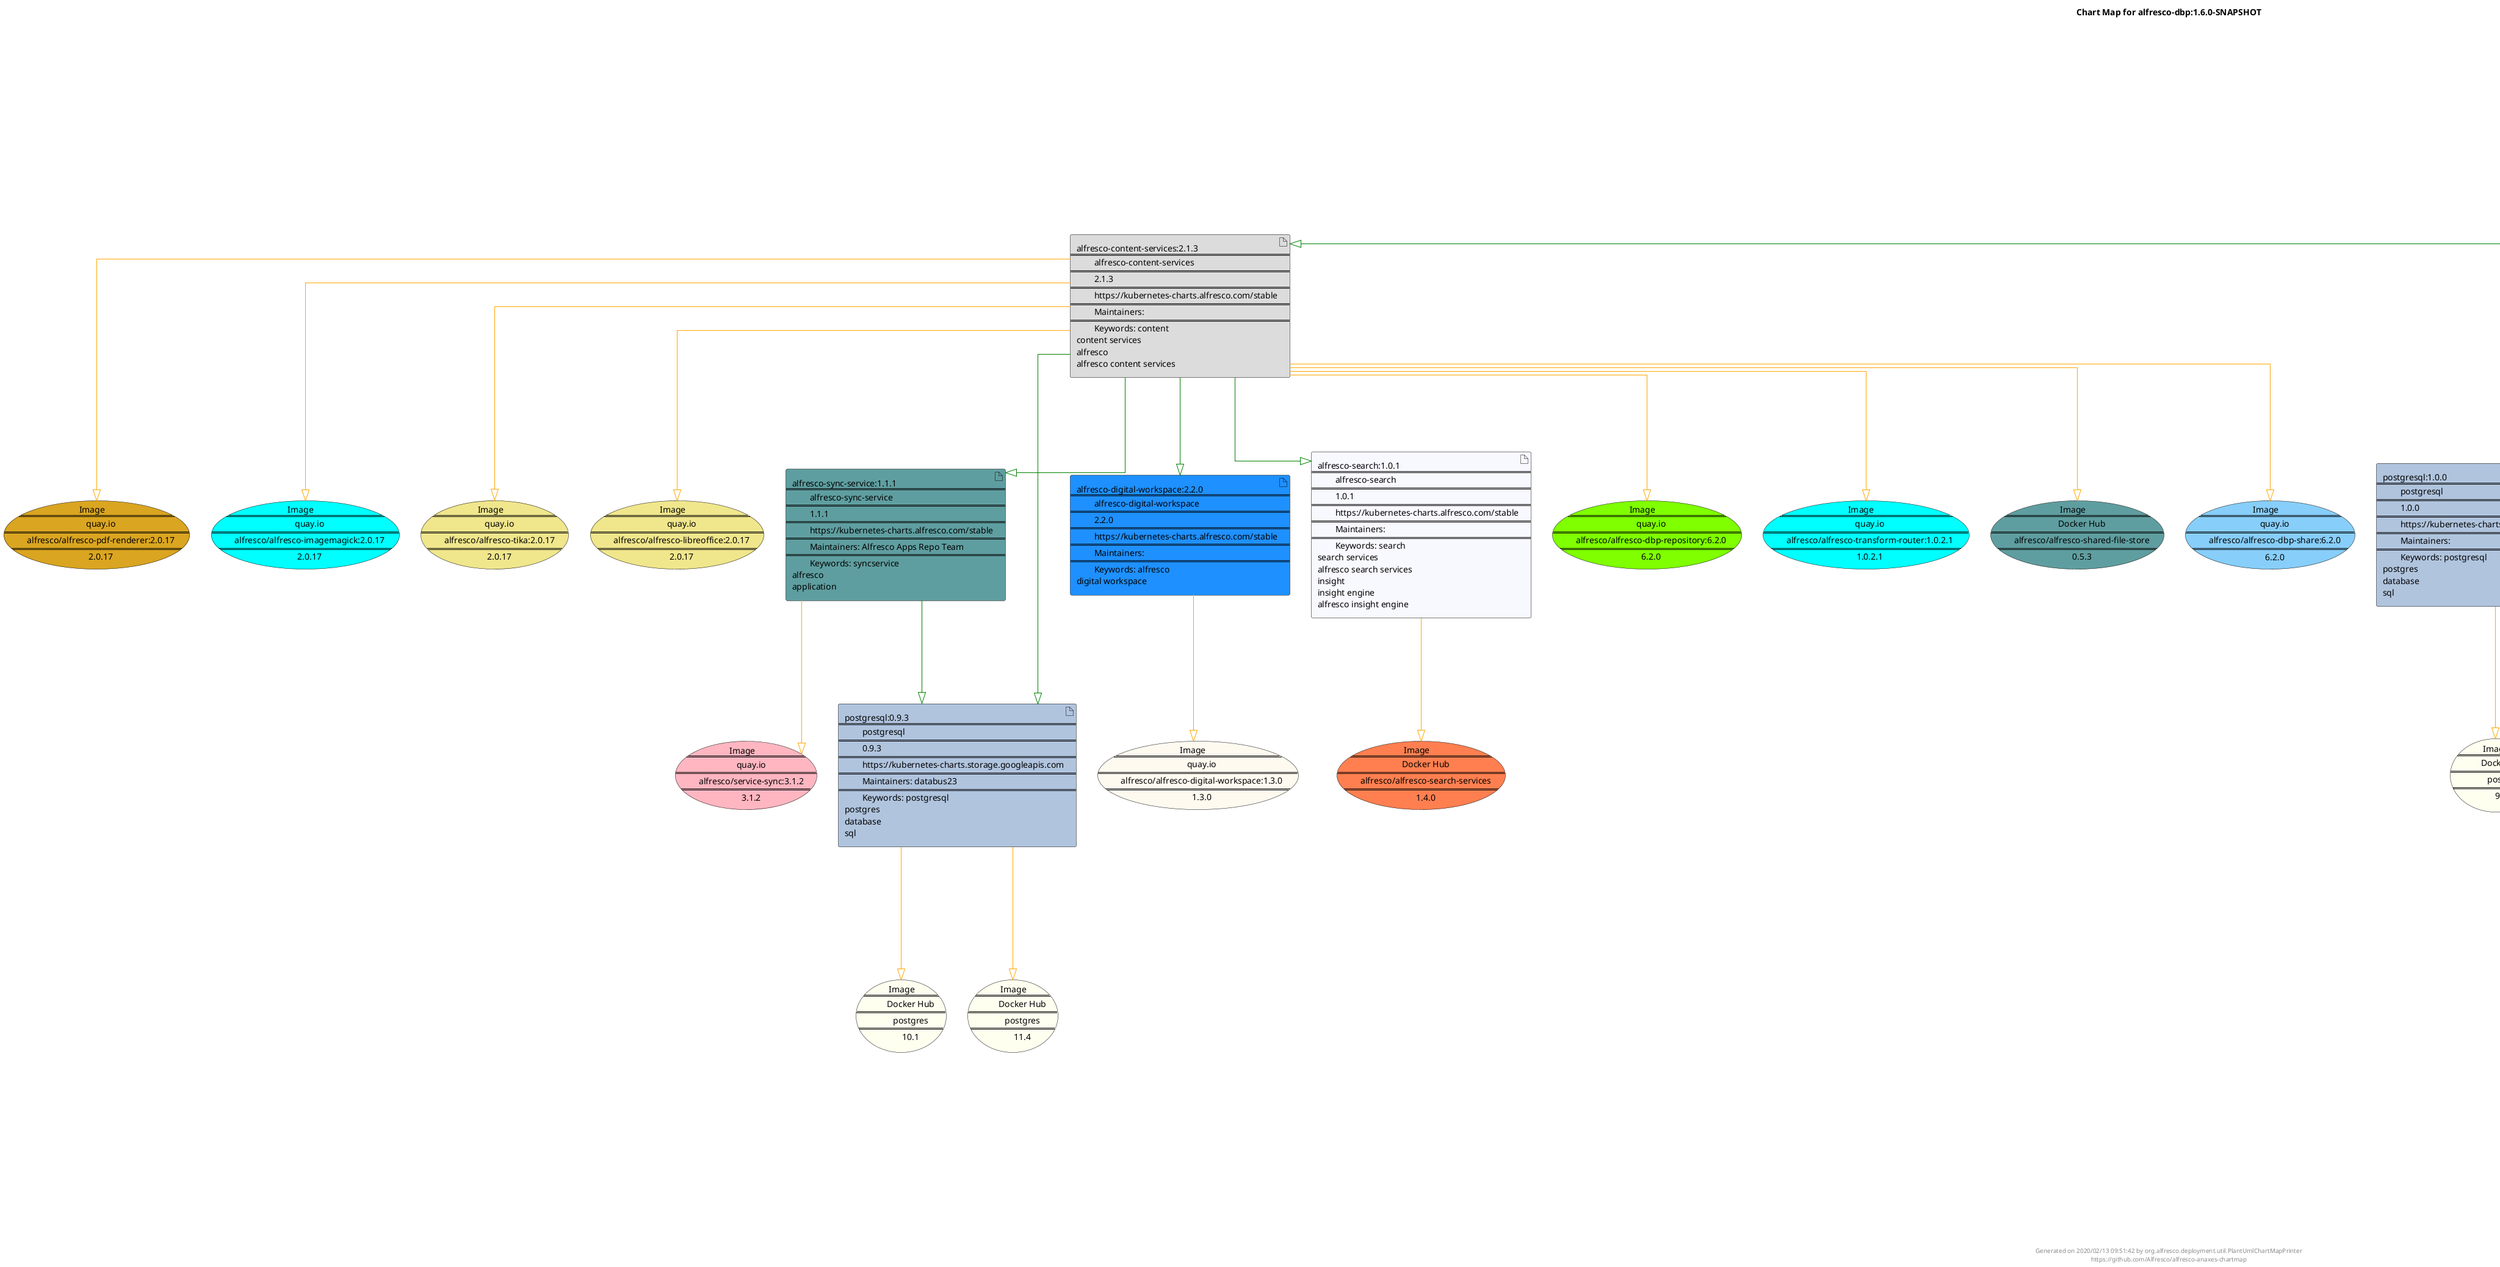 @startuml
skinparam linetype ortho
skinparam backgroundColor white
skinparam usecaseBorderColor black
skinparam usecaseArrowColor LightSlateGray
skinparam artifactBorderColor black
skinparam artifactArrowColor LightSlateGray

title Chart Map for alfresco-dbp:1.6.0-SNAPSHOT

'There are 15 referenced Helm Charts
artifact "postgresql:0.9.3\n====\n\tpostgresql\n====\n\t0.9.3\n====\n\thttps://kubernetes-charts.storage.googleapis.com\n====\n\tMaintainers: databus23\n====\n\tKeywords: postgresql\npostgres\ndatabase\nsql" as postgresql_0_9_3 #LightSteelBlue
artifact "alfresco-process-services:0.2.0\n====\n\talfresco-process-services\n====\n\t0.2.0\n====\n\thttps://kubernetes-charts.alfresco.com/stable\n====\n\tMaintainers: Alfresco\n====\n\tKeywords: " as alfresco_process_services_0_2_0 #Gainsboro
artifact "alfresco-sync-service:1.1.1\n====\n\talfresco-sync-service\n====\n\t1.1.1\n====\n\thttps://kubernetes-charts.alfresco.com/stable\n====\n\tMaintainers: Alfresco Apps Repo Team\n====\n\tKeywords: syncservice\nalfresco\napplication" as alfresco_sync_service_1_1_1 #CadetBlue
artifact "alfresco-event-gateway:0.1.2\n====\n\talfresco-event-gateway\n====\n\t0.1.2\n====\n\thttps://kubernetes-charts.alfresco.com/incubator\n====\n\tMaintainers: Alfresco\n====\n\tKeywords: alfresco\nevents\ngateway" as alfresco_event_gateway_0_1_2 #Chartreuse
artifact "keycloak:6.0.0\n====\n\tkeycloak\n====\n\t6.0.0\n====\n\thttps://codecentric.github.io/helm-charts\n====\n\tMaintainers: unguiculus, thomasdarimont\n====\n\tKeywords: sso\nidm\nopenid connect\nsaml\nkerberos\nldap" as keycloak_6_0_0 #LightBlue
artifact "alfresco-digital-workspace:2.2.0\n====\n\talfresco-digital-workspace\n====\n\t2.2.0\n====\n\thttps://kubernetes-charts.alfresco.com/stable\n====\n\tMaintainers: \n====\n\tKeywords: alfresco\ndigital workspace" as alfresco_digital_workspace_2_2_0 #DodgerBlue
artifact "alfresco-identity-service:2.0.0\n====\n\talfresco-identity-service\n====\n\t2.0.0\n====\n\thttps://kubernetes-charts.alfresco.com/stable\n====\n\tMaintainers: Alfresco\n====\n\tKeywords: alfresco\nkeycloak\nidentity-service" as alfresco_identity_service_2_0_0 #Chartreuse
artifact "alfresco-content-services:2.1.3\n====\n\talfresco-content-services\n====\n\t2.1.3\n====\n\thttps://kubernetes-charts.alfresco.com/stable\n====\n\tMaintainers: \n====\n\tKeywords: content\ncontent services\nalfresco\nalfresco content services" as alfresco_content_services_2_1_3 #Gainsboro
artifact "activemq:1.1.1\n====\n\tactivemq\n====\n\t1.1.1\n====\n\thttps://kubernetes-charts.alfresco.com/stable\n====\n\tMaintainers: \n====\n\tKeywords: activemq\nmessage broker" as activemq_1_1_1 #LightBlue
artifact "postgresql:6.3.13\n====\n\tpostgresql\n====\n\t6.3.13\n====\n\thttps://kubernetes-charts.storage.googleapis.com\n====\n\tMaintainers: Bitnami, desaintmartin\n====\n\tKeywords: postgresql\npostgres\ndatabase\nsql\nreplication\ncluster" as postgresql_6_3_13 #LightSteelBlue
artifact "alfresco-search:1.0.1\n====\n\talfresco-search\n====\n\t1.0.1\n====\n\thttps://kubernetes-charts.alfresco.com/stable\n====\n\tMaintainers: \n====\n\tKeywords: search\nsearch services\nalfresco search services\ninsight\ninsight engine\nalfresco insight engine" as alfresco_search_1_0_1 #GhostWhite
artifact "alfresco-infrastructure:5.2.0\n====\n\talfresco-infrastructure\n====\n\t5.2.0\n====\n\thttps://kubernetes-charts.alfresco.com/incubator\n====\n\tMaintainers: \n====\n\tKeywords: " as alfresco_infrastructure_5_2_0 #Cornsilk
artifact "postgresql:1.0.0\n====\n\tpostgresql\n====\n\t1.0.0\n====\n\thttps://kubernetes-charts.storage.googleapis.com\n====\n\tMaintainers: \n====\n\tKeywords: postgresql\npostgres\ndatabase\nsql" as postgresql_1_0_0 #LightSteelBlue
artifact "alfresco-dbp:1.6.0-SNAPSHOT\n====\n\talfresco-dbp\n====\n\t1.6.0-SNAPSHOT\n====\n\thttps://kubernetes-charts.alfresco.com/incubator\n====\n\tMaintainers: Alfresco Platform Services Team\n====\n\tKeywords: alfresco\ndbp\nplatform" as alfresco_dbp_1_6_0_SNAPSHOT #LightSkyBlue
artifact "nginx-ingress:0.14.0\n====\n\tnginx-ingress\n====\n\t0.14.0\n====\n\thttps://kubernetes-charts.storage.googleapis.com\n====\n\tMaintainers: jackzampolin, mgoodness, chancez\n====\n\tKeywords: ingress\nnginx" as nginx_ingress_0_14_0 #DarkSalmon

'There are 23 referenced Docker Images
usecase "Image\n====\n\tDocker Hub\n====\n\tpostgres\n====\n\t11.4" as postgres_11_4 #Ivory
usecase "Image\n====\n\tquay.io\n====\n\talfresco/alfresco-digital-workspace:1.3.0\n====\n\t1.3.0" as quay_io_alfresco_alfresco_digital_workspace_1_3_0 #FloralWhite
usecase "Image\n====\n\tDocker Hub\n====\n\tpostgres\n====\n\t10.1" as postgres_10_1 #Ivory
usecase "Image\n====\n\tquay.io\n====\n\talfresco/alfresco-dbp-repository:6.2.0\n====\n\t6.2.0" as quay_io_alfresco_alfresco_dbp_repository_6_2_0 #Chartreuse
usecase "Image\n====\n\tquay.io\n====\n\talfresco/alfresco-transform-router:1.0.2.1\n====\n\t1.0.2.1" as quay_io_alfresco_alfresco_transform_router_1_0_2_1 #Aqua
usecase "Image\n====\n\tquay.io\n====\n\talfresco/alfresco-process-services-admin:1.10.0\n====\n\t1.10.0" as quay_io_alfresco_alfresco_process_services_admin_1_10_0 #CadetBlue
usecase "Image\n====\n\tDocker Hub\n====\n\talfresco/alfresco-shared-file-store\n====\n\t0.5.3" as alfresco_alfresco_shared_file_store_0_5_3 #CadetBlue
usecase "Image\n====\n\tDocker Hub\n====\n\tpostgres\n====\n\t9.4.6" as postgres_9_4_6 #Ivory
usecase "Image\n====\n\tDocker Hub\n====\n\talfresco/alfresco-event-gateway\n====\n\t0.3-SNAPSHOT" as alfresco_alfresco_event_gateway_0_3_SNAPSHOT #LightSalmon
usecase "Image\n====\n\tquay.io\n====\n\tkubernetes-ingress-controller/nginx-ingress-controller:0.12.0\n====\n\t0.12.0" as quay_io_kubernetes_ingress_controller_nginx_ingress_controller_0_12_0 #LightSkyBlue
usecase "Image\n====\n\tdocker.io\n====\n\tbitnami/postgresql:11.5.0-debian-9-r60\n====\n\t11.5.0-debian-9-r60" as docker_io_bitnami_postgresql_11_5_0_debian_9_r60 #DarkSalmon
usecase "Image\n====\n\tquay.io\n====\n\talfresco/alfresco-process-services:1.10.0\n====\n\t1.10.0" as quay_io_alfresco_alfresco_process_services_1_10_0 #LightCoral
usecase "Image\n====\n\tquay.io\n====\n\talfresco/alfresco-dbp-share:6.2.0\n====\n\t6.2.0" as quay_io_alfresco_alfresco_dbp_share_6_2_0 #LightSkyBlue
usecase "Image\n====\n\tDocker Hub\n====\n\talfresco/alfresco-activemq\n====\n\t5.15.8-java-8-oracle-centos-7-87b15e37ce8b" as alfresco_alfresco_activemq_5_15_8_java_8_oracle_centos_7_87b15e37ce8b #Khaki
usecase "Image\n====\n\tquay.io\n====\n\talfresco/alfresco-process-workspace-app:1.3.4\n====\n\t1.3.4" as quay_io_alfresco_alfresco_process_workspace_app_1_3_4 #Azure
usecase "Image\n====\n\tquay.io\n====\n\talfresco/alfresco-pdf-renderer:2.0.17\n====\n\t2.0.17" as quay_io_alfresco_alfresco_pdf_renderer_2_0_17 #GoldenRod
usecase "Image\n====\n\tquay.io\n====\n\talfresco/service-sync:3.1.2\n====\n\t3.1.2" as quay_io_alfresco_service_sync_3_1_2 #LightPink
usecase "Image\n====\n\tquay.io\n====\n\talfresco/alfresco-imagemagick:2.0.17\n====\n\t2.0.17" as quay_io_alfresco_alfresco_imagemagick_2_0_17 #Cyan
usecase "Image\n====\n\tDocker Hub\n====\n\tk8s.gcr.io/defaultbackend\n====\n\t1.3" as k8s_gcr_io_defaultbackend_1_3 #DarkSeaGreen
usecase "Image\n====\n\tquay.io\n====\n\talfresco/alfresco-tika:2.0.17\n====\n\t2.0.17" as quay_io_alfresco_alfresco_tika_2_0_17 #Khaki
usecase "Image\n====\n\tDocker Hub\n====\n\talfresco/alfresco-search-services\n====\n\t1.4.0" as alfresco_alfresco_search_services_1_4_0 #Coral
usecase "Image\n====\n\tquay.io\n====\n\talfresco/alfresco-libreoffice:2.0.17\n====\n\t2.0.17" as quay_io_alfresco_alfresco_libreoffice_2_0_17 #Khaki
usecase "Image\n====\n\tDocker Hub\n====\n\talfresco/alfresco-identity-service\n====\n\t1.2" as alfresco_alfresco_identity_service_1_2 #BlanchedAlmond

'Chart Dependencies
alfresco_dbp_1_6_0_SNAPSHOT--[#green]-|>alfresco_process_services_0_2_0
alfresco_process_services_0_2_0--[#green]-|>postgresql_1_0_0
alfresco_dbp_1_6_0_SNAPSHOT--[#green]-|>alfresco_infrastructure_5_2_0
alfresco_infrastructure_5_2_0--[#green]-|>alfresco_identity_service_2_0_0
alfresco_identity_service_2_0_0--[#green]-|>keycloak_6_0_0
keycloak_6_0_0--[#green]-|>postgresql_6_3_13
alfresco_infrastructure_5_2_0--[#green]-|>alfresco_event_gateway_0_1_2
alfresco_event_gateway_0_1_2--[#green]-|>activemq_1_1_1
alfresco_infrastructure_5_2_0--[#green]-|>nginx_ingress_0_14_0
alfresco_infrastructure_5_2_0--[#green]-|>activemq_1_1_1
alfresco_dbp_1_6_0_SNAPSHOT--[#green]-|>alfresco_content_services_2_1_3
alfresco_content_services_2_1_3--[#green]-|>alfresco_sync_service_1_1_1
alfresco_sync_service_1_1_1--[#green]-|>postgresql_0_9_3
alfresco_content_services_2_1_3--[#green]-|>postgresql_0_9_3
alfresco_content_services_2_1_3--[#green]-|>alfresco_search_1_0_1
alfresco_content_services_2_1_3--[#green]-|>alfresco_digital_workspace_2_2_0
postgresql_0_9_3--[#orange]-|>postgres_11_4
postgresql_0_9_3--[#orange]-|>postgres_10_1
alfresco_process_services_0_2_0--[#orange]-|>quay_io_alfresco_alfresco_process_services_admin_1_10_0
alfresco_process_services_0_2_0--[#orange]-|>quay_io_alfresco_alfresco_process_services_1_10_0
alfresco_process_services_0_2_0--[#orange]-|>quay_io_alfresco_alfresco_process_workspace_app_1_3_4
alfresco_sync_service_1_1_1--[#orange]-|>quay_io_alfresco_service_sync_3_1_2
alfresco_event_gateway_0_1_2--[#orange]-|>alfresco_alfresco_event_gateway_0_3_SNAPSHOT
keycloak_6_0_0--[#orange]-|>alfresco_alfresco_identity_service_1_2
alfresco_digital_workspace_2_2_0--[#orange]-|>quay_io_alfresco_alfresco_digital_workspace_1_3_0
alfresco_content_services_2_1_3--[#orange]-|>quay_io_alfresco_alfresco_tika_2_0_17
alfresco_content_services_2_1_3--[#orange]-|>quay_io_alfresco_alfresco_dbp_repository_6_2_0
alfresco_content_services_2_1_3--[#orange]-|>quay_io_alfresco_alfresco_dbp_share_6_2_0
alfresco_content_services_2_1_3--[#orange]-|>quay_io_alfresco_alfresco_pdf_renderer_2_0_17
alfresco_content_services_2_1_3--[#orange]-|>alfresco_alfresco_shared_file_store_0_5_3
alfresco_content_services_2_1_3--[#orange]-|>quay_io_alfresco_alfresco_transform_router_1_0_2_1
alfresco_content_services_2_1_3--[#orange]-|>quay_io_alfresco_alfresco_imagemagick_2_0_17
alfresco_content_services_2_1_3--[#orange]-|>quay_io_alfresco_alfresco_libreoffice_2_0_17
activemq_1_1_1--[#orange]-|>alfresco_alfresco_activemq_5_15_8_java_8_oracle_centos_7_87b15e37ce8b
postgresql_6_3_13--[#orange]-|>docker_io_bitnami_postgresql_11_5_0_debian_9_r60
alfresco_search_1_0_1--[#orange]-|>alfresco_alfresco_search_services_1_4_0
postgresql_1_0_0--[#orange]-|>postgres_9_4_6
nginx_ingress_0_14_0--[#orange]-|>k8s_gcr_io_defaultbackend_1_3
nginx_ingress_0_14_0--[#orange]-|>quay_io_kubernetes_ingress_controller_nginx_ingress_controller_0_12_0

center footer Generated on 2020/02/13 09:51:42 by org.alfresco.deployment.util.PlantUmlChartMapPrinter\nhttps://github.com/Alfresco/alfresco-anaxes-chartmap
@enduml
